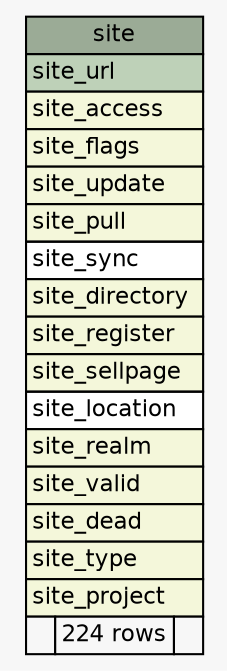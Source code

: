 // dot 2.26.3 on Linux 3.2.0-4-686-pae
// SchemaSpy rev 590
digraph "site" {
  graph [
    rankdir="RL"
    bgcolor="#f7f7f7"
    nodesep="0.18"
    ranksep="0.46"
    fontname="Helvetica"
    fontsize="11"
  ];
  node [
    fontname="Helvetica"
    fontsize="11"
    shape="plaintext"
  ];
  edge [
    arrowsize="0.8"
  ];
  "site" [
    label=<
    <TABLE BORDER="0" CELLBORDER="1" CELLSPACING="0" BGCOLOR="#ffffff">
      <TR><TD COLSPAN="3" BGCOLOR="#9bab96" ALIGN="CENTER">site</TD></TR>
      <TR><TD PORT="site_url" COLSPAN="3" BGCOLOR="#bed1b8" ALIGN="LEFT">site_url</TD></TR>
      <TR><TD PORT="site_access" COLSPAN="3" BGCOLOR="#f4f7da" ALIGN="LEFT">site_access</TD></TR>
      <TR><TD PORT="site_flags" COLSPAN="3" BGCOLOR="#f4f7da" ALIGN="LEFT">site_flags</TD></TR>
      <TR><TD PORT="site_update" COLSPAN="3" BGCOLOR="#f4f7da" ALIGN="LEFT">site_update</TD></TR>
      <TR><TD PORT="site_pull" COLSPAN="3" BGCOLOR="#f4f7da" ALIGN="LEFT">site_pull</TD></TR>
      <TR><TD PORT="site_sync" COLSPAN="3" ALIGN="LEFT">site_sync</TD></TR>
      <TR><TD PORT="site_directory" COLSPAN="3" BGCOLOR="#f4f7da" ALIGN="LEFT">site_directory</TD></TR>
      <TR><TD PORT="site_register" COLSPAN="3" BGCOLOR="#f4f7da" ALIGN="LEFT">site_register</TD></TR>
      <TR><TD PORT="site_sellpage" COLSPAN="3" BGCOLOR="#f4f7da" ALIGN="LEFT">site_sellpage</TD></TR>
      <TR><TD PORT="site_location" COLSPAN="3" ALIGN="LEFT">site_location</TD></TR>
      <TR><TD PORT="site_realm" COLSPAN="3" BGCOLOR="#f4f7da" ALIGN="LEFT">site_realm</TD></TR>
      <TR><TD PORT="site_valid" COLSPAN="3" BGCOLOR="#f4f7da" ALIGN="LEFT">site_valid</TD></TR>
      <TR><TD PORT="site_dead" COLSPAN="3" BGCOLOR="#f4f7da" ALIGN="LEFT">site_dead</TD></TR>
      <TR><TD PORT="site_type" COLSPAN="3" BGCOLOR="#f4f7da" ALIGN="LEFT">site_type</TD></TR>
      <TR><TD PORT="site_project" COLSPAN="3" BGCOLOR="#f4f7da" ALIGN="LEFT">site_project</TD></TR>
      <TR><TD ALIGN="LEFT" BGCOLOR="#f7f7f7">  </TD><TD ALIGN="RIGHT" BGCOLOR="#f7f7f7">224 rows</TD><TD ALIGN="RIGHT" BGCOLOR="#f7f7f7">  </TD></TR>
    </TABLE>>
    URL="tables/site.html"
    tooltip="site"
  ];
}
